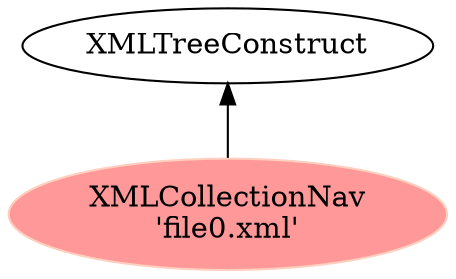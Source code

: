 digraph  g{
 edge [dir="back"]
100 [label="XMLTreeConstruct"] ; 
101 [color="#ffcfbf" style="filled" fillcolor="#ff9999" label="XMLCollectionNav
'file0.xml'"] ; 
100 -> 101
}
